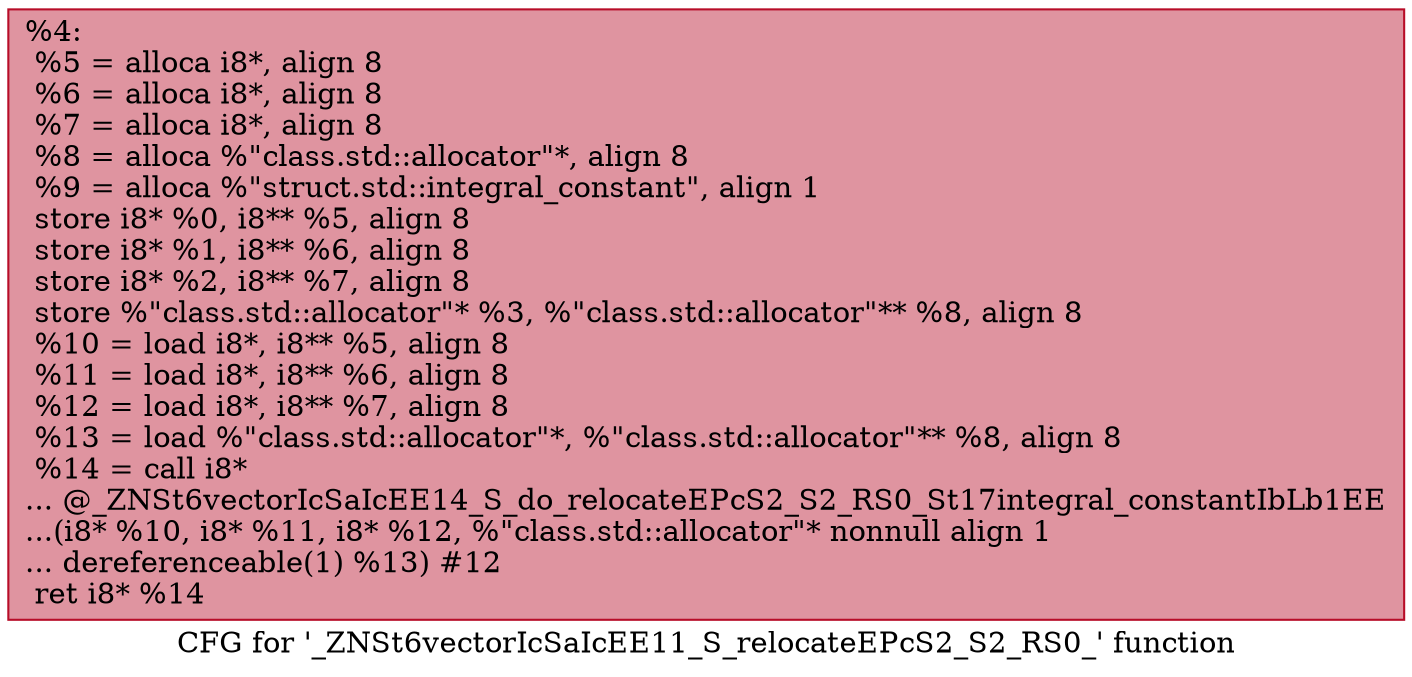 digraph "CFG for '_ZNSt6vectorIcSaIcEE11_S_relocateEPcS2_S2_RS0_' function" {
	label="CFG for '_ZNSt6vectorIcSaIcEE11_S_relocateEPcS2_S2_RS0_' function";

	Node0x560255cd19b0 [shape=record,color="#b70d28ff", style=filled, fillcolor="#b70d2870",label="{%4:\l  %5 = alloca i8*, align 8\l  %6 = alloca i8*, align 8\l  %7 = alloca i8*, align 8\l  %8 = alloca %\"class.std::allocator\"*, align 8\l  %9 = alloca %\"struct.std::integral_constant\", align 1\l  store i8* %0, i8** %5, align 8\l  store i8* %1, i8** %6, align 8\l  store i8* %2, i8** %7, align 8\l  store %\"class.std::allocator\"* %3, %\"class.std::allocator\"** %8, align 8\l  %10 = load i8*, i8** %5, align 8\l  %11 = load i8*, i8** %6, align 8\l  %12 = load i8*, i8** %7, align 8\l  %13 = load %\"class.std::allocator\"*, %\"class.std::allocator\"** %8, align 8\l  %14 = call i8*\l... @_ZNSt6vectorIcSaIcEE14_S_do_relocateEPcS2_S2_RS0_St17integral_constantIbLb1EE\l...(i8* %10, i8* %11, i8* %12, %\"class.std::allocator\"* nonnull align 1\l... dereferenceable(1) %13) #12\l  ret i8* %14\l}"];
}
